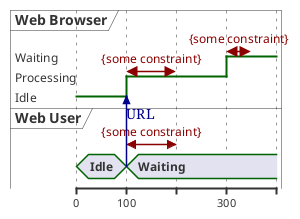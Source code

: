 {
  "sha1": "pgu6aibhn546fhot0qnujiiu7zgn9va",
  "insertion": {
    "when": "2024-06-04T17:28:41.183Z",
    "user": "plantuml@gmail.com"
  }
}
@startuml
robust "Web Browser" as WB
concise "Web User" as WU

@0
WU is Idle
WB is Idle

@100
WU -> WB : URL
WU is Waiting
WB is Processing
WU@100 <-> @200 : {some constraint} 
WB@100 <-> @200 : {some constraint} 

@300
WB is Waiting
WB@300 <-> @+50 : {some constraint} 
@enduml
